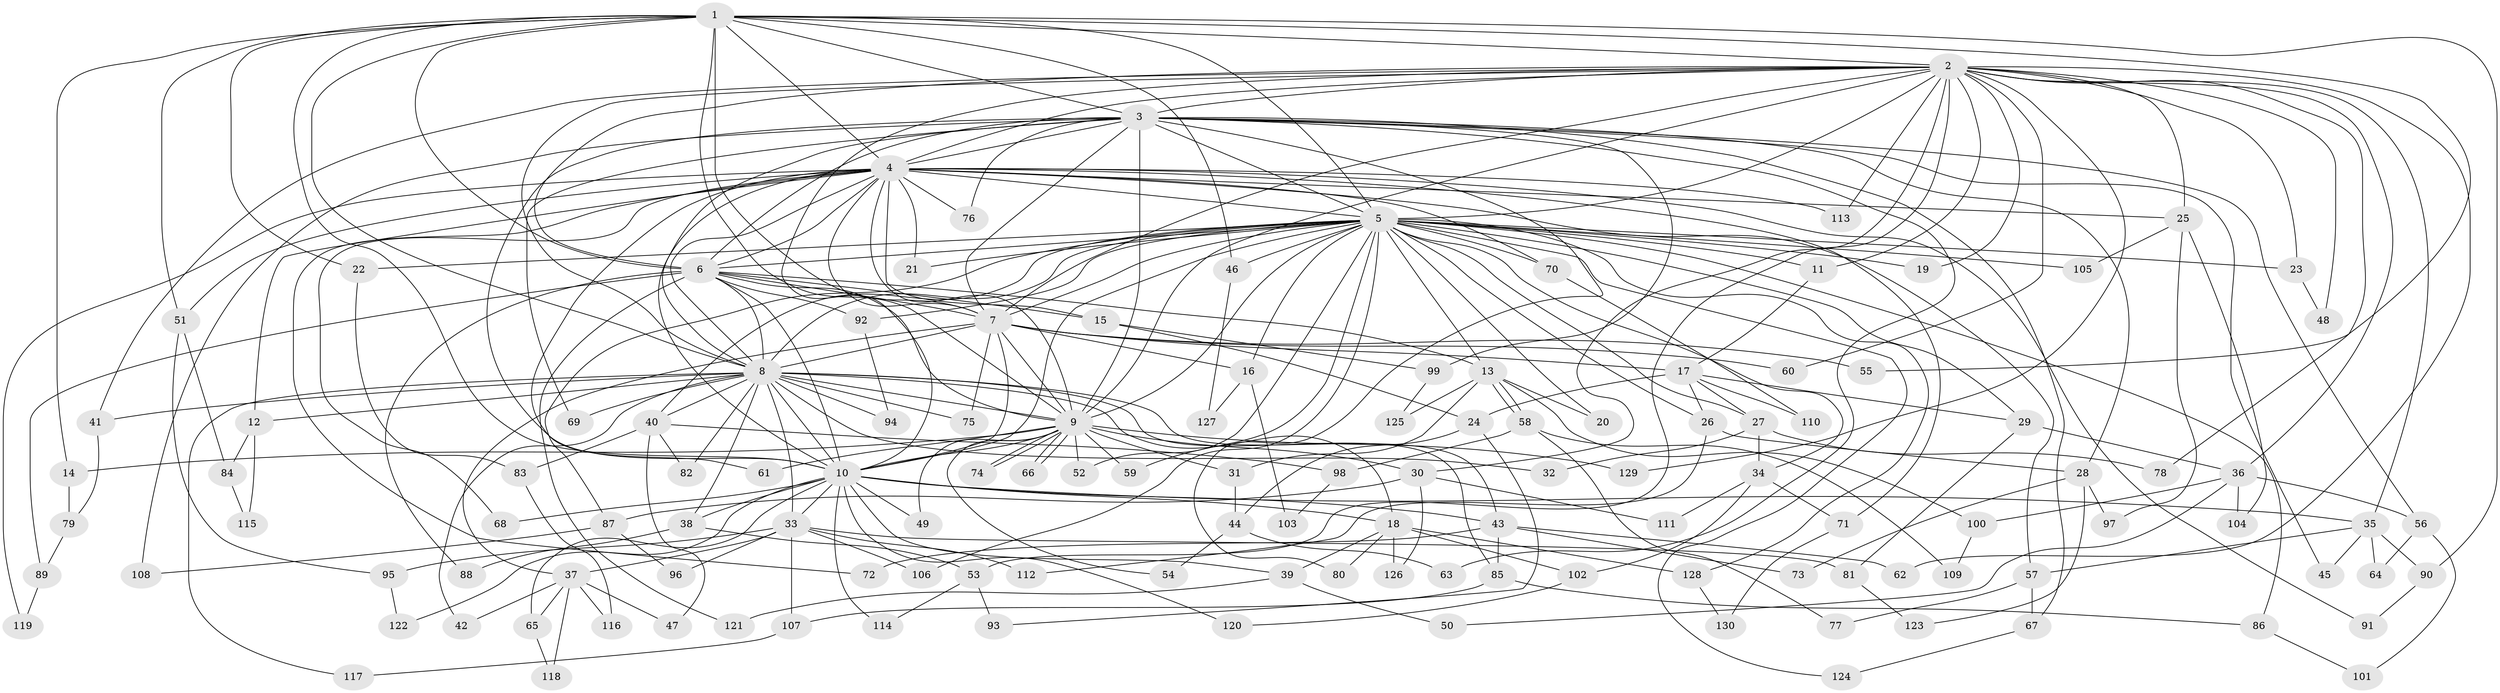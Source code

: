 // Generated by graph-tools (version 1.1) at 2025/14/03/09/25 04:14:18]
// undirected, 130 vertices, 285 edges
graph export_dot {
graph [start="1"]
  node [color=gray90,style=filled];
  1;
  2;
  3;
  4;
  5;
  6;
  7;
  8;
  9;
  10;
  11;
  12;
  13;
  14;
  15;
  16;
  17;
  18;
  19;
  20;
  21;
  22;
  23;
  24;
  25;
  26;
  27;
  28;
  29;
  30;
  31;
  32;
  33;
  34;
  35;
  36;
  37;
  38;
  39;
  40;
  41;
  42;
  43;
  44;
  45;
  46;
  47;
  48;
  49;
  50;
  51;
  52;
  53;
  54;
  55;
  56;
  57;
  58;
  59;
  60;
  61;
  62;
  63;
  64;
  65;
  66;
  67;
  68;
  69;
  70;
  71;
  72;
  73;
  74;
  75;
  76;
  77;
  78;
  79;
  80;
  81;
  82;
  83;
  84;
  85;
  86;
  87;
  88;
  89;
  90;
  91;
  92;
  93;
  94;
  95;
  96;
  97;
  98;
  99;
  100;
  101;
  102;
  103;
  104;
  105;
  106;
  107;
  108;
  109;
  110;
  111;
  112;
  113;
  114;
  115;
  116;
  117;
  118;
  119;
  120;
  121;
  122;
  123;
  124;
  125;
  126;
  127;
  128;
  129;
  130;
  1 -- 2;
  1 -- 3;
  1 -- 4;
  1 -- 5;
  1 -- 6;
  1 -- 7;
  1 -- 8;
  1 -- 9;
  1 -- 10;
  1 -- 14;
  1 -- 22;
  1 -- 46;
  1 -- 51;
  1 -- 55;
  1 -- 90;
  2 -- 3;
  2 -- 4;
  2 -- 5;
  2 -- 6;
  2 -- 7;
  2 -- 8;
  2 -- 9;
  2 -- 10;
  2 -- 11;
  2 -- 19;
  2 -- 23;
  2 -- 25;
  2 -- 30;
  2 -- 35;
  2 -- 36;
  2 -- 41;
  2 -- 48;
  2 -- 53;
  2 -- 60;
  2 -- 62;
  2 -- 78;
  2 -- 113;
  2 -- 129;
  3 -- 4;
  3 -- 5;
  3 -- 6;
  3 -- 7;
  3 -- 8;
  3 -- 9;
  3 -- 10;
  3 -- 28;
  3 -- 45;
  3 -- 56;
  3 -- 63;
  3 -- 67;
  3 -- 69;
  3 -- 76;
  3 -- 80;
  3 -- 99;
  3 -- 108;
  4 -- 5;
  4 -- 6;
  4 -- 7;
  4 -- 8;
  4 -- 9;
  4 -- 10;
  4 -- 12;
  4 -- 15;
  4 -- 21;
  4 -- 25;
  4 -- 51;
  4 -- 57;
  4 -- 61;
  4 -- 68;
  4 -- 70;
  4 -- 71;
  4 -- 72;
  4 -- 76;
  4 -- 91;
  4 -- 113;
  4 -- 119;
  5 -- 6;
  5 -- 7;
  5 -- 8;
  5 -- 9;
  5 -- 10;
  5 -- 11;
  5 -- 13;
  5 -- 16;
  5 -- 19;
  5 -- 20;
  5 -- 21;
  5 -- 22;
  5 -- 23;
  5 -- 26;
  5 -- 27;
  5 -- 29;
  5 -- 34;
  5 -- 40;
  5 -- 46;
  5 -- 52;
  5 -- 59;
  5 -- 70;
  5 -- 86;
  5 -- 87;
  5 -- 92;
  5 -- 105;
  5 -- 106;
  5 -- 124;
  5 -- 128;
  6 -- 7;
  6 -- 8;
  6 -- 9;
  6 -- 10;
  6 -- 13;
  6 -- 15;
  6 -- 88;
  6 -- 89;
  6 -- 92;
  6 -- 121;
  7 -- 8;
  7 -- 9;
  7 -- 10;
  7 -- 16;
  7 -- 17;
  7 -- 37;
  7 -- 55;
  7 -- 60;
  7 -- 75;
  8 -- 9;
  8 -- 10;
  8 -- 12;
  8 -- 18;
  8 -- 32;
  8 -- 33;
  8 -- 38;
  8 -- 40;
  8 -- 41;
  8 -- 42;
  8 -- 43;
  8 -- 69;
  8 -- 75;
  8 -- 82;
  8 -- 85;
  8 -- 94;
  8 -- 117;
  9 -- 10;
  9 -- 14;
  9 -- 30;
  9 -- 31;
  9 -- 49;
  9 -- 52;
  9 -- 54;
  9 -- 59;
  9 -- 61;
  9 -- 66;
  9 -- 66;
  9 -- 74;
  9 -- 74;
  9 -- 129;
  10 -- 18;
  10 -- 33;
  10 -- 35;
  10 -- 38;
  10 -- 39;
  10 -- 43;
  10 -- 49;
  10 -- 65;
  10 -- 68;
  10 -- 114;
  10 -- 120;
  10 -- 122;
  11 -- 17;
  12 -- 84;
  12 -- 115;
  13 -- 20;
  13 -- 31;
  13 -- 58;
  13 -- 58;
  13 -- 100;
  13 -- 125;
  14 -- 79;
  15 -- 24;
  15 -- 99;
  16 -- 103;
  16 -- 127;
  17 -- 24;
  17 -- 26;
  17 -- 27;
  17 -- 29;
  17 -- 110;
  18 -- 39;
  18 -- 80;
  18 -- 102;
  18 -- 126;
  18 -- 128;
  22 -- 83;
  23 -- 48;
  24 -- 44;
  24 -- 93;
  25 -- 97;
  25 -- 104;
  25 -- 105;
  26 -- 28;
  26 -- 112;
  27 -- 32;
  27 -- 34;
  27 -- 78;
  28 -- 73;
  28 -- 97;
  28 -- 123;
  29 -- 36;
  29 -- 81;
  30 -- 87;
  30 -- 111;
  30 -- 126;
  31 -- 44;
  33 -- 37;
  33 -- 81;
  33 -- 95;
  33 -- 96;
  33 -- 106;
  33 -- 107;
  33 -- 112;
  34 -- 71;
  34 -- 102;
  34 -- 111;
  35 -- 45;
  35 -- 57;
  35 -- 64;
  35 -- 90;
  36 -- 50;
  36 -- 56;
  36 -- 100;
  36 -- 104;
  37 -- 42;
  37 -- 47;
  37 -- 65;
  37 -- 116;
  37 -- 118;
  38 -- 53;
  38 -- 88;
  39 -- 50;
  39 -- 121;
  40 -- 47;
  40 -- 82;
  40 -- 83;
  40 -- 98;
  41 -- 79;
  43 -- 62;
  43 -- 72;
  43 -- 73;
  43 -- 85;
  44 -- 54;
  44 -- 63;
  46 -- 127;
  51 -- 84;
  51 -- 95;
  53 -- 93;
  53 -- 114;
  56 -- 64;
  56 -- 101;
  57 -- 67;
  57 -- 77;
  58 -- 77;
  58 -- 98;
  58 -- 109;
  65 -- 118;
  67 -- 124;
  70 -- 110;
  71 -- 130;
  79 -- 89;
  81 -- 123;
  83 -- 116;
  84 -- 115;
  85 -- 86;
  85 -- 107;
  86 -- 101;
  87 -- 96;
  87 -- 108;
  89 -- 119;
  90 -- 91;
  92 -- 94;
  95 -- 122;
  98 -- 103;
  99 -- 125;
  100 -- 109;
  102 -- 120;
  107 -- 117;
  128 -- 130;
}
